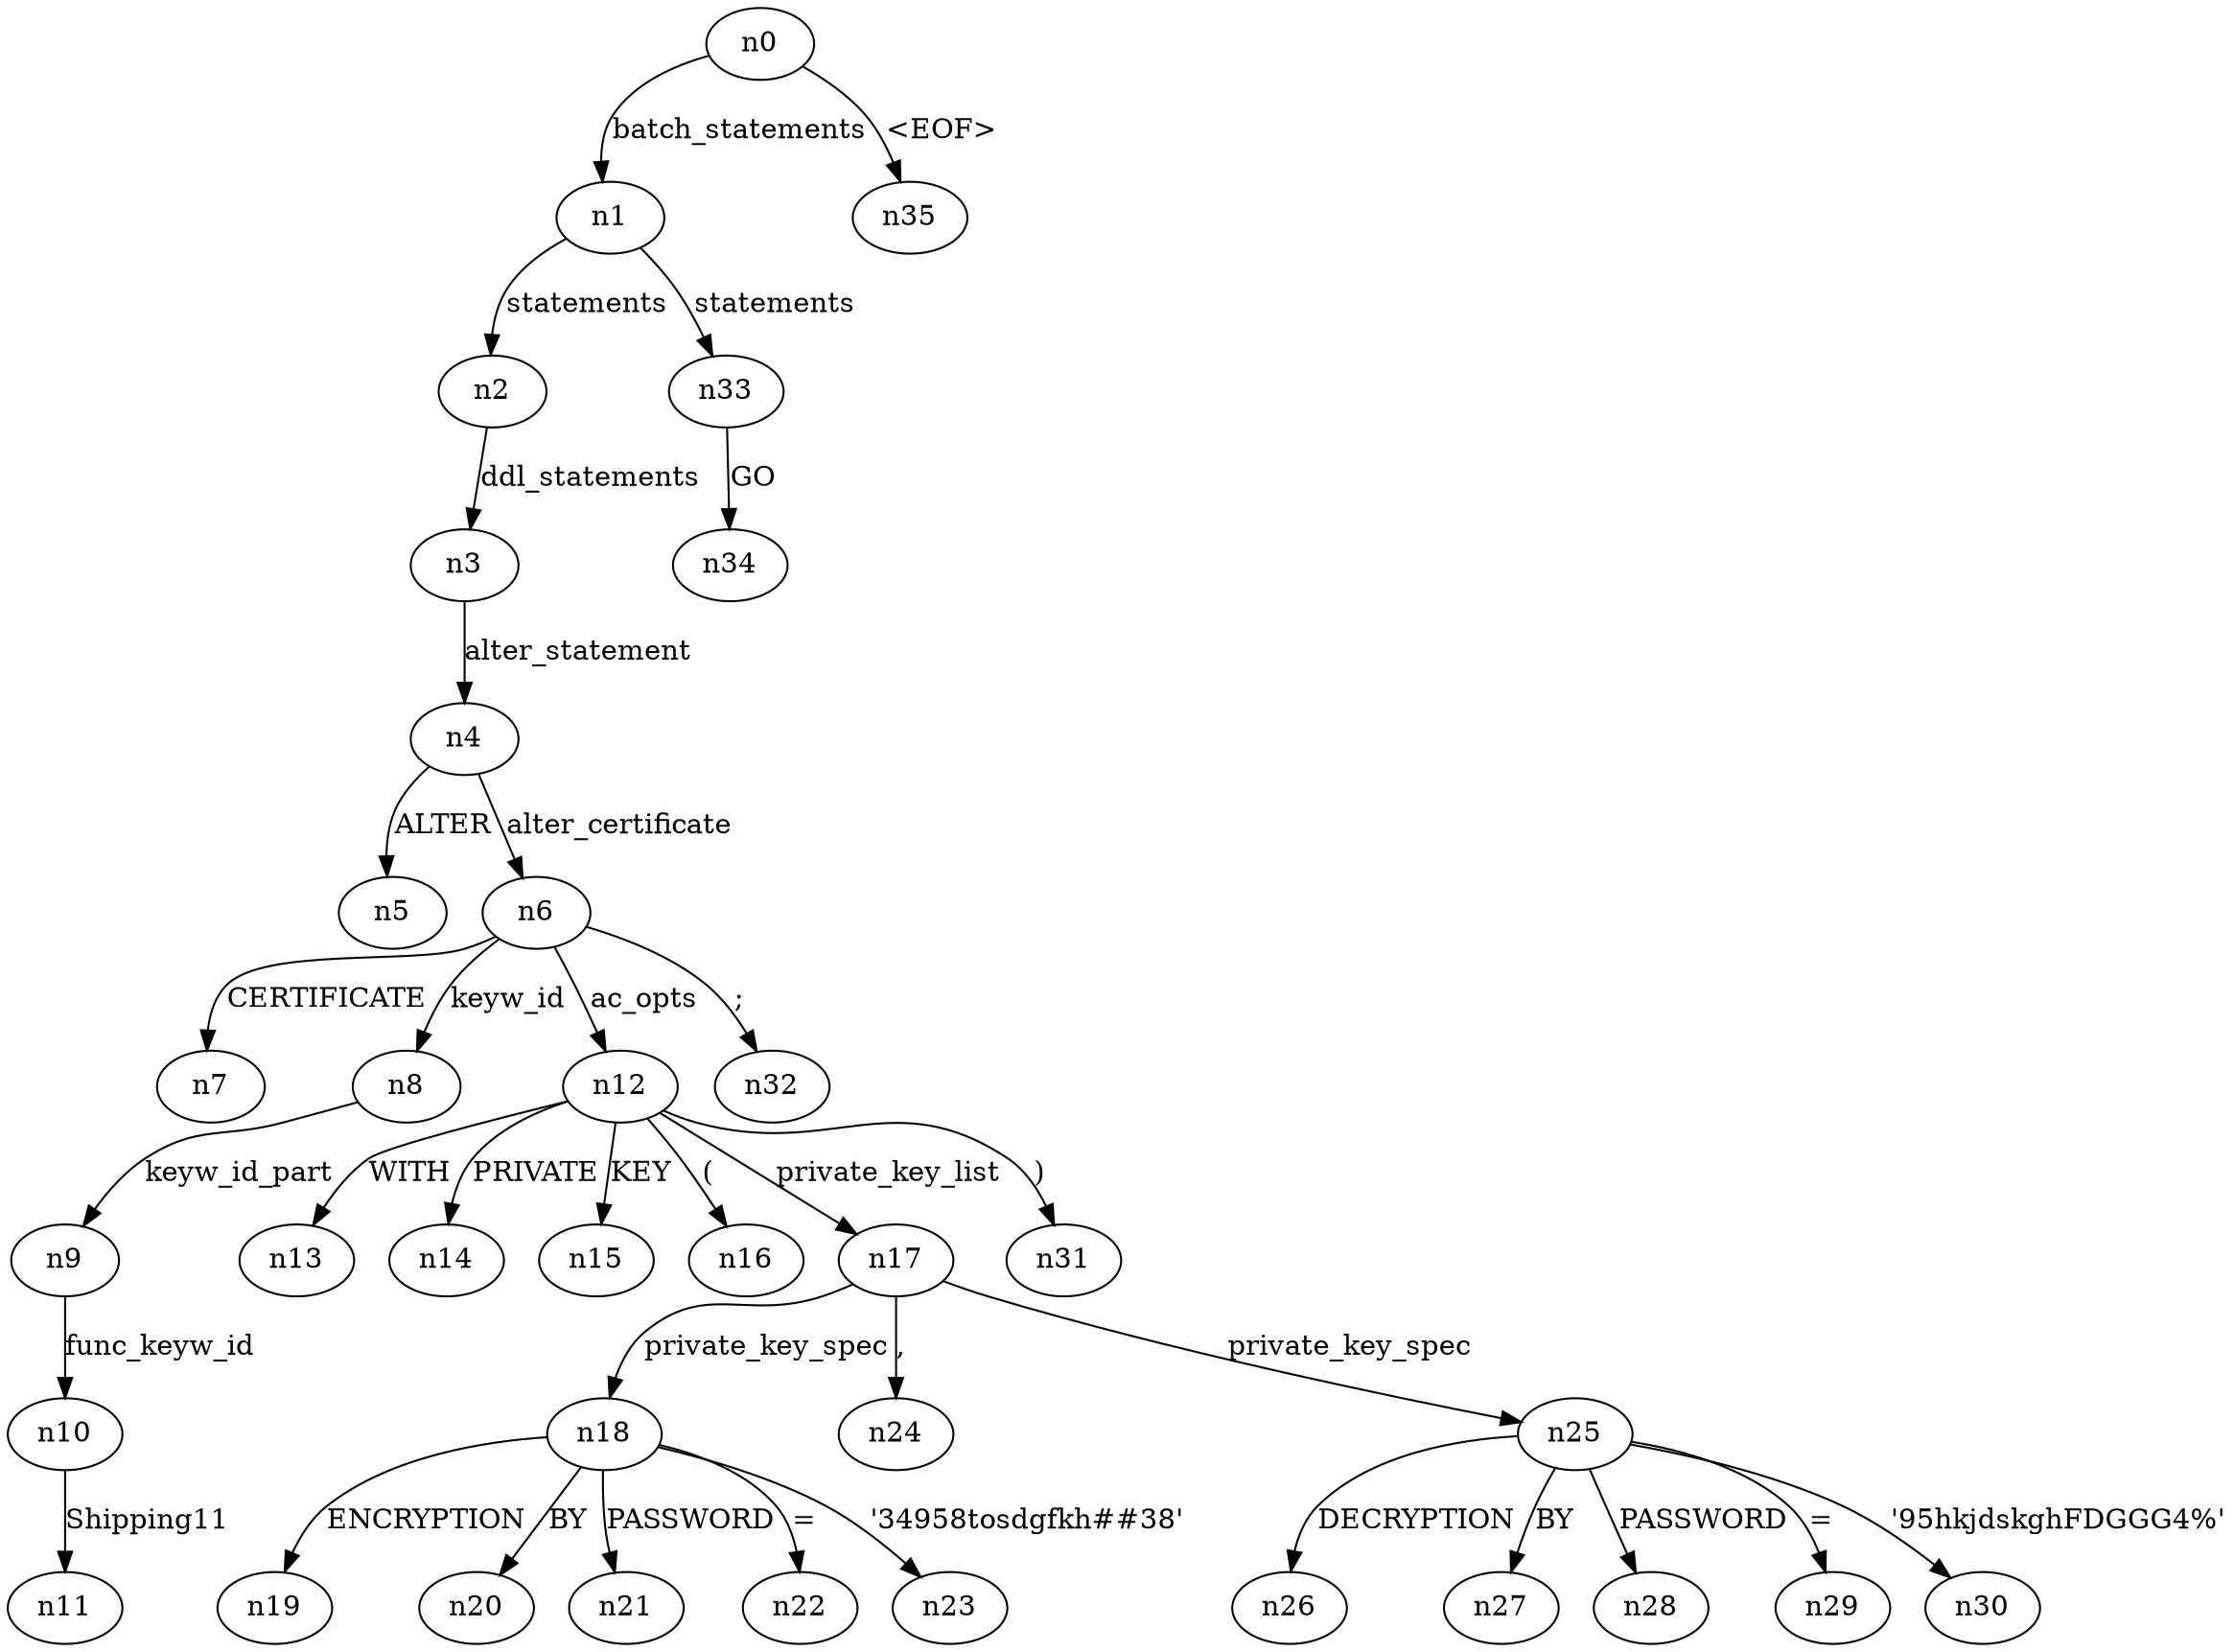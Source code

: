 digraph ParseTree {
  n0 -> n1 [label="batch_statements"];
  n1 -> n2 [label="statements"];
  n2 -> n3 [label="ddl_statements"];
  n3 -> n4 [label="alter_statement"];
  n4 -> n5 [label="ALTER"];
  n4 -> n6 [label="alter_certificate"];
  n6 -> n7 [label="CERTIFICATE"];
  n6 -> n8 [label="keyw_id"];
  n8 -> n9 [label="keyw_id_part"];
  n9 -> n10 [label="func_keyw_id"];
  n10 -> n11 [label="Shipping11"];
  n6 -> n12 [label="ac_opts"];
  n12 -> n13 [label="WITH"];
  n12 -> n14 [label="PRIVATE"];
  n12 -> n15 [label="KEY"];
  n12 -> n16 [label="("];
  n12 -> n17 [label="private_key_list"];
  n17 -> n18 [label="private_key_spec"];
  n18 -> n19 [label="ENCRYPTION"];
  n18 -> n20 [label="BY"];
  n18 -> n21 [label="PASSWORD"];
  n18 -> n22 [label="="];
  n18 -> n23 [label="'34958tosdgfkh##38'"];
  n17 -> n24 [label=","];
  n17 -> n25 [label="private_key_spec"];
  n25 -> n26 [label="DECRYPTION"];
  n25 -> n27 [label="BY"];
  n25 -> n28 [label="PASSWORD"];
  n25 -> n29 [label="="];
  n25 -> n30 [label="'95hkjdskghFDGGG4%'"];
  n12 -> n31 [label=")"];
  n6 -> n32 [label=";"];
  n1 -> n33 [label="statements"];
  n33 -> n34 [label="GO"];
  n0 -> n35 [label="<EOF>"];
}